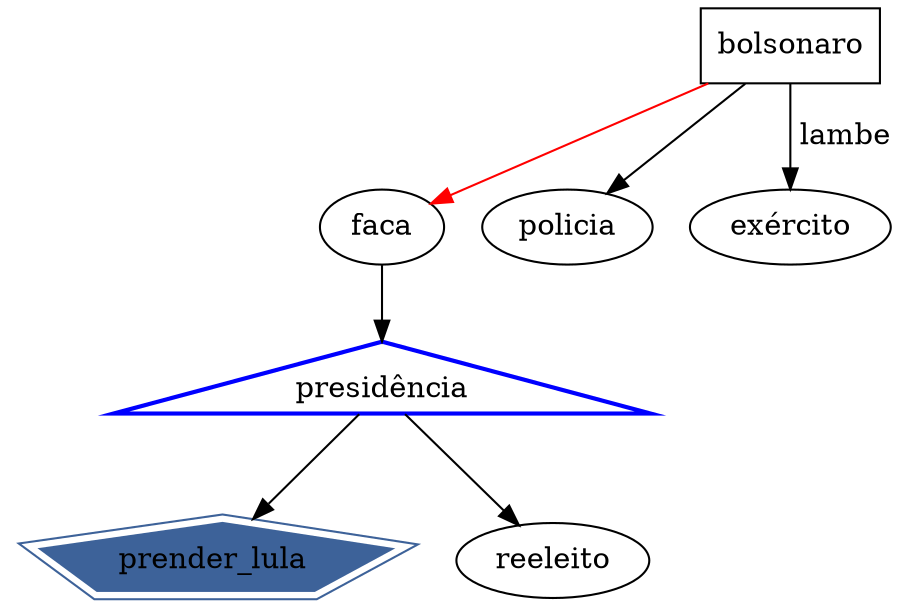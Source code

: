 digraph G {
    size = "35,35"
    bolsonaro [shape = box];
    bolsonaro -> faca [color = red]
    faca -> presidência;
    bolsonaro -> policia;
    bolsonaro -> exército [weight = 800, label = " lambe"];
    presidência -> {prender_lula, reeleito} 
    presidência [color = blue, style = bold, shape = polygon ,sides = 3]
    prender_lula [shape = polygon, style = filled, color = ".6 .6 .6"]
    [sides = 5, skew = .1, peripheries = 2];
}